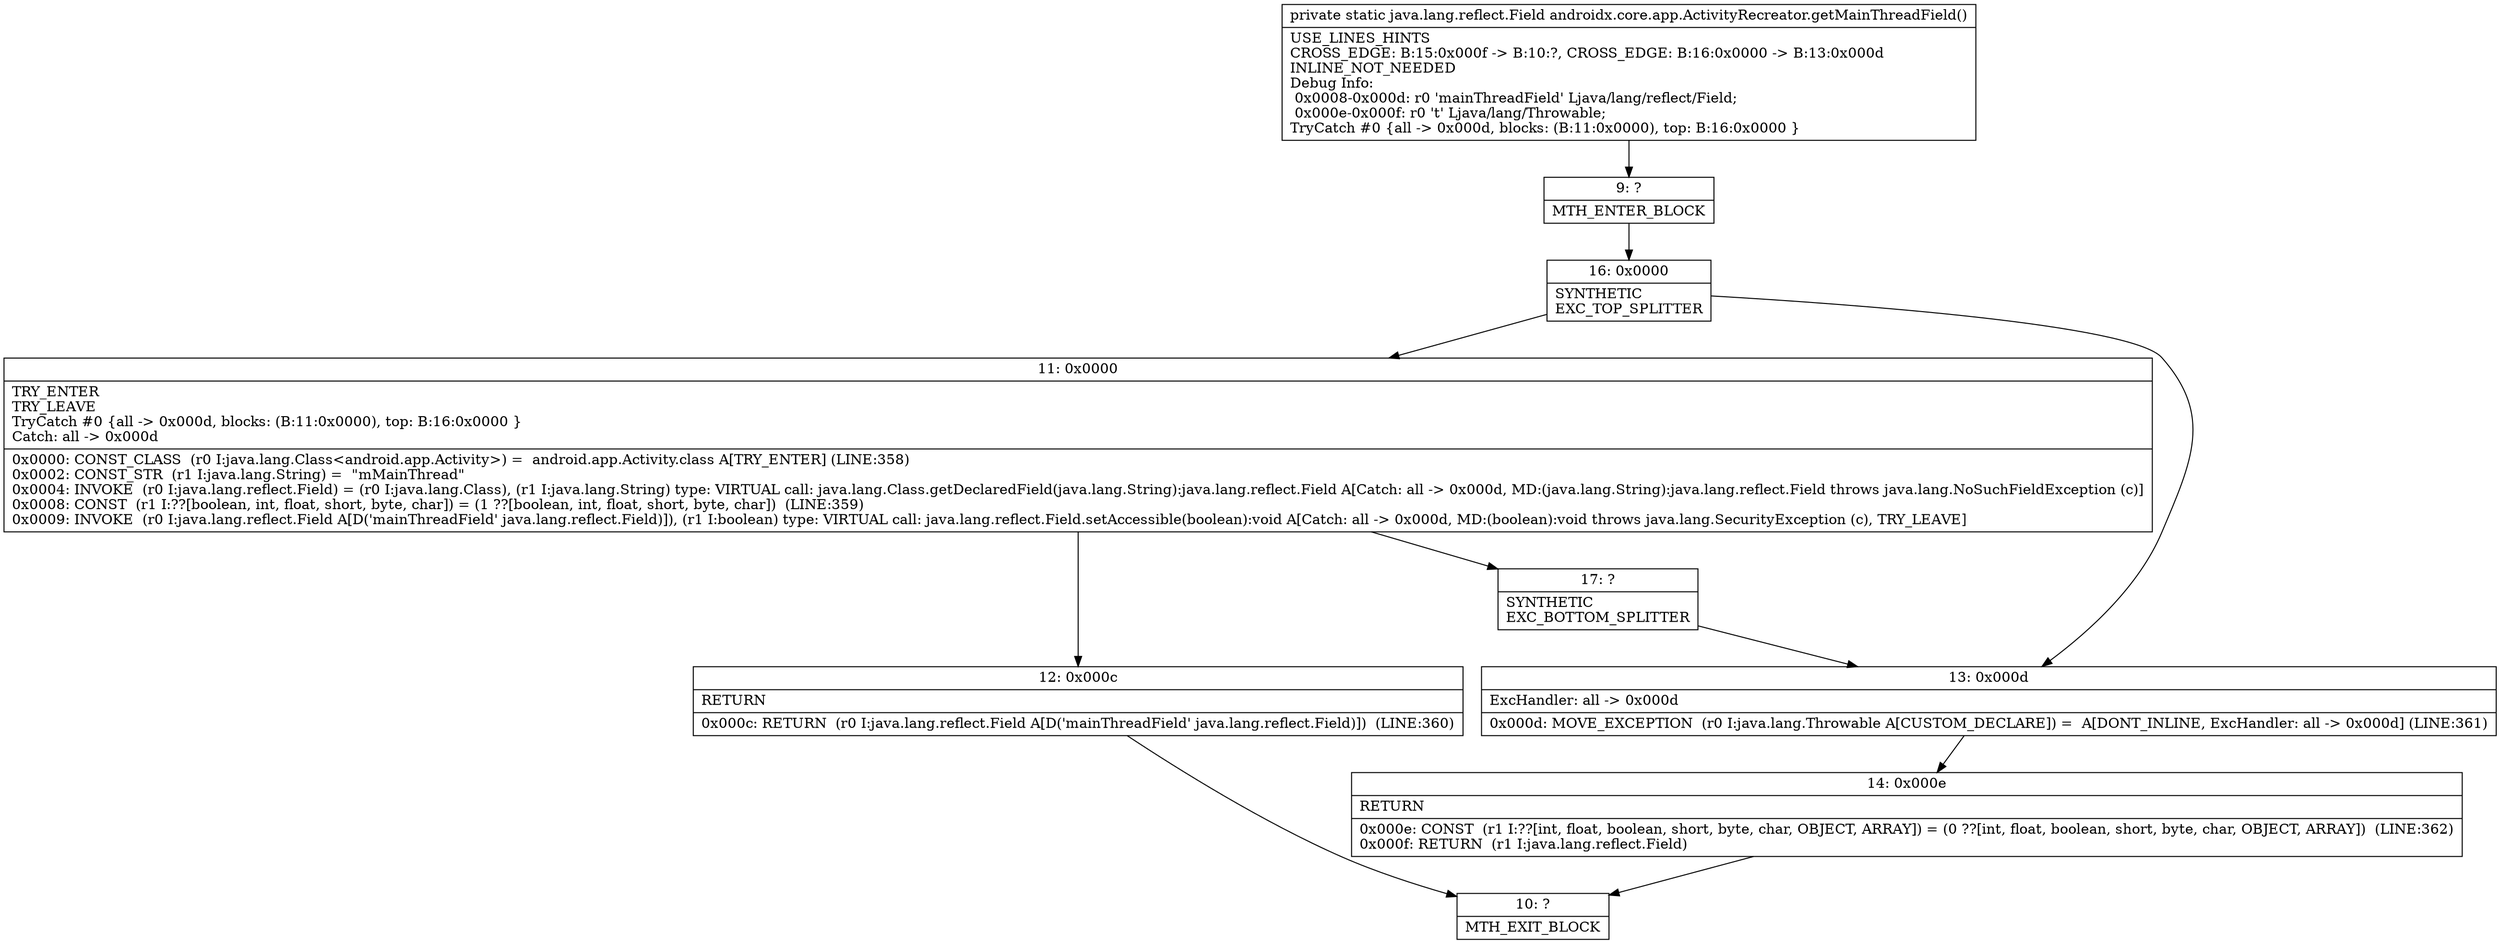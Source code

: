 digraph "CFG forandroidx.core.app.ActivityRecreator.getMainThreadField()Ljava\/lang\/reflect\/Field;" {
Node_9 [shape=record,label="{9\:\ ?|MTH_ENTER_BLOCK\l}"];
Node_16 [shape=record,label="{16\:\ 0x0000|SYNTHETIC\lEXC_TOP_SPLITTER\l}"];
Node_11 [shape=record,label="{11\:\ 0x0000|TRY_ENTER\lTRY_LEAVE\lTryCatch #0 \{all \-\> 0x000d, blocks: (B:11:0x0000), top: B:16:0x0000 \}\lCatch: all \-\> 0x000d\l|0x0000: CONST_CLASS  (r0 I:java.lang.Class\<android.app.Activity\>) =  android.app.Activity.class A[TRY_ENTER] (LINE:358)\l0x0002: CONST_STR  (r1 I:java.lang.String) =  \"mMainThread\" \l0x0004: INVOKE  (r0 I:java.lang.reflect.Field) = (r0 I:java.lang.Class), (r1 I:java.lang.String) type: VIRTUAL call: java.lang.Class.getDeclaredField(java.lang.String):java.lang.reflect.Field A[Catch: all \-\> 0x000d, MD:(java.lang.String):java.lang.reflect.Field throws java.lang.NoSuchFieldException (c)]\l0x0008: CONST  (r1 I:??[boolean, int, float, short, byte, char]) = (1 ??[boolean, int, float, short, byte, char])  (LINE:359)\l0x0009: INVOKE  (r0 I:java.lang.reflect.Field A[D('mainThreadField' java.lang.reflect.Field)]), (r1 I:boolean) type: VIRTUAL call: java.lang.reflect.Field.setAccessible(boolean):void A[Catch: all \-\> 0x000d, MD:(boolean):void throws java.lang.SecurityException (c), TRY_LEAVE]\l}"];
Node_12 [shape=record,label="{12\:\ 0x000c|RETURN\l|0x000c: RETURN  (r0 I:java.lang.reflect.Field A[D('mainThreadField' java.lang.reflect.Field)])  (LINE:360)\l}"];
Node_10 [shape=record,label="{10\:\ ?|MTH_EXIT_BLOCK\l}"];
Node_17 [shape=record,label="{17\:\ ?|SYNTHETIC\lEXC_BOTTOM_SPLITTER\l}"];
Node_13 [shape=record,label="{13\:\ 0x000d|ExcHandler: all \-\> 0x000d\l|0x000d: MOVE_EXCEPTION  (r0 I:java.lang.Throwable A[CUSTOM_DECLARE]) =  A[DONT_INLINE, ExcHandler: all \-\> 0x000d] (LINE:361)\l}"];
Node_14 [shape=record,label="{14\:\ 0x000e|RETURN\l|0x000e: CONST  (r1 I:??[int, float, boolean, short, byte, char, OBJECT, ARRAY]) = (0 ??[int, float, boolean, short, byte, char, OBJECT, ARRAY])  (LINE:362)\l0x000f: RETURN  (r1 I:java.lang.reflect.Field) \l}"];
MethodNode[shape=record,label="{private static java.lang.reflect.Field androidx.core.app.ActivityRecreator.getMainThreadField()  | USE_LINES_HINTS\lCROSS_EDGE: B:15:0x000f \-\> B:10:?, CROSS_EDGE: B:16:0x0000 \-\> B:13:0x000d\lINLINE_NOT_NEEDED\lDebug Info:\l  0x0008\-0x000d: r0 'mainThreadField' Ljava\/lang\/reflect\/Field;\l  0x000e\-0x000f: r0 't' Ljava\/lang\/Throwable;\lTryCatch #0 \{all \-\> 0x000d, blocks: (B:11:0x0000), top: B:16:0x0000 \}\l}"];
MethodNode -> Node_9;Node_9 -> Node_16;
Node_16 -> Node_11;
Node_16 -> Node_13;
Node_11 -> Node_12;
Node_11 -> Node_17;
Node_12 -> Node_10;
Node_17 -> Node_13;
Node_13 -> Node_14;
Node_14 -> Node_10;
}

